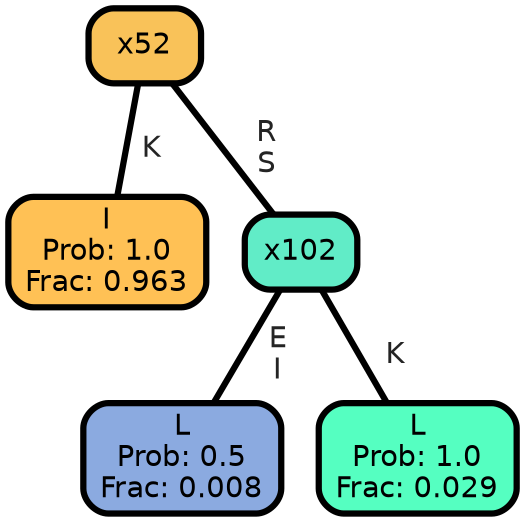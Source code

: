 graph Tree {
node [shape=box, style="filled, rounded",color="black",penwidth="3",fontcolor="black",                 fontname=helvetica] ;
graph [ranksep="0 equally", splines=straight,                 bgcolor=transparent, dpi=200] ;
edge [fontname=helvetica, fontweight=bold,fontcolor=grey14,color=black] ;
0 [label="I
Prob: 1.0
Frac: 0.963", fillcolor="#ffc155"] ;
1 [label="x52", fillcolor="#f9c259"] ;
2 [label="L
Prob: 0.5
Frac: 0.008", fillcolor="#8baae0"] ;
3 [label="x102", fillcolor="#61ecc7"] ;
4 [label="L
Prob: 1.0
Frac: 0.029", fillcolor="#55ffc1"] ;
1 -- 0 [label=" K",penwidth=3] ;
1 -- 3 [label=" R\n S",penwidth=3] ;
3 -- 2 [label=" E\n I",penwidth=3] ;
3 -- 4 [label=" K",penwidth=3] ;
{rank = same;}}